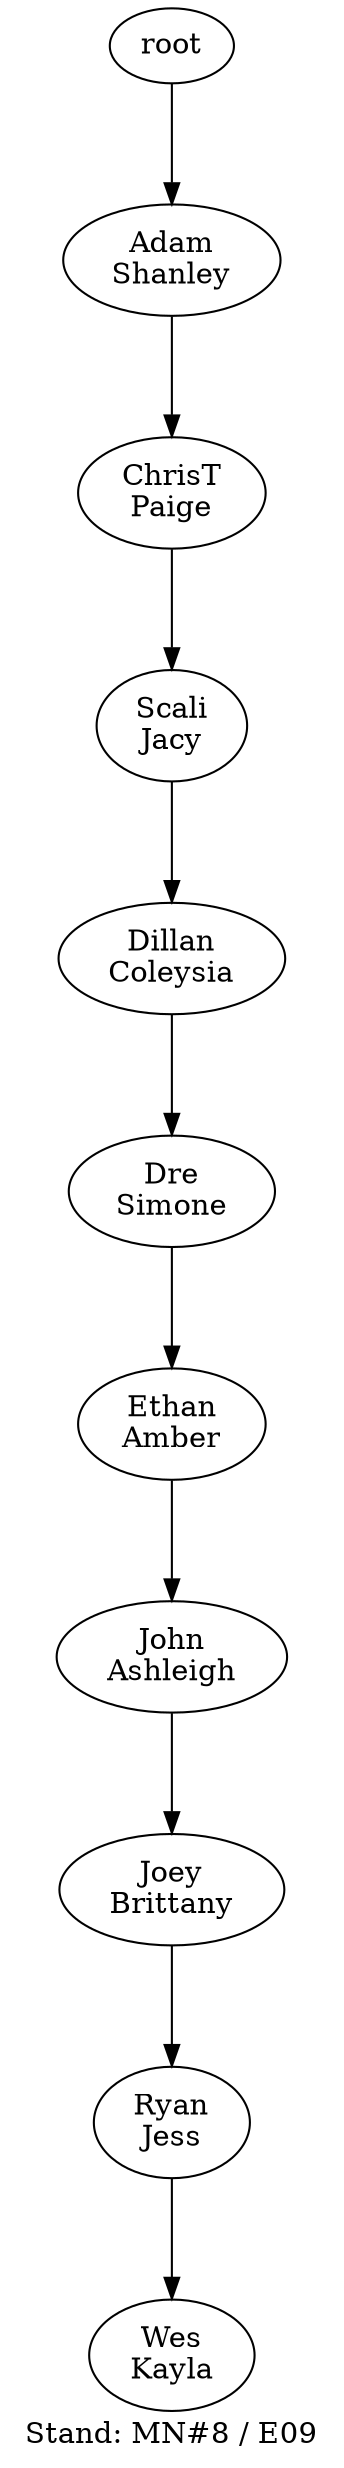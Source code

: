 digraph D { labelloc="b"; label="Stand: MN#8 / E09"; ranksep=0.8;
"root/8"[label="Adam\nShanley"]
"root" -> "root/8";
"root/8/7"[label="ChrisT\nPaige"]
"root/8" -> "root/8/7";
"root/8/7/4"[label="Scali\nJacy"]
"root/8/7" -> "root/8/7/4";
"root/8/7/4/3"[label="Dillan\nColeysia"]
"root/8/7/4" -> "root/8/7/4/3";
"root/8/7/4/3/9"[label="Dre\nSimone"]
"root/8/7/4/3" -> "root/8/7/4/3/9";
"root/8/7/4/3/9/0"[label="Ethan\nAmber"]
"root/8/7/4/3/9" -> "root/8/7/4/3/9/0";
"root/8/7/4/3/9/0/1"[label="John\nAshleigh"]
"root/8/7/4/3/9/0" -> "root/8/7/4/3/9/0/1";
"root/8/7/4/3/9/0/1/2"[label="Joey\nBrittany"]
"root/8/7/4/3/9/0/1" -> "root/8/7/4/3/9/0/1/2";
"root/8/7/4/3/9/0/1/2/5"[label="Ryan\nJess"]
"root/8/7/4/3/9/0/1/2" -> "root/8/7/4/3/9/0/1/2/5";
"root/8/7/4/3/9/0/1/2/5/6"[label="Wes\nKayla"]
"root/8/7/4/3/9/0/1/2/5" -> "root/8/7/4/3/9/0/1/2/5/6";
}

